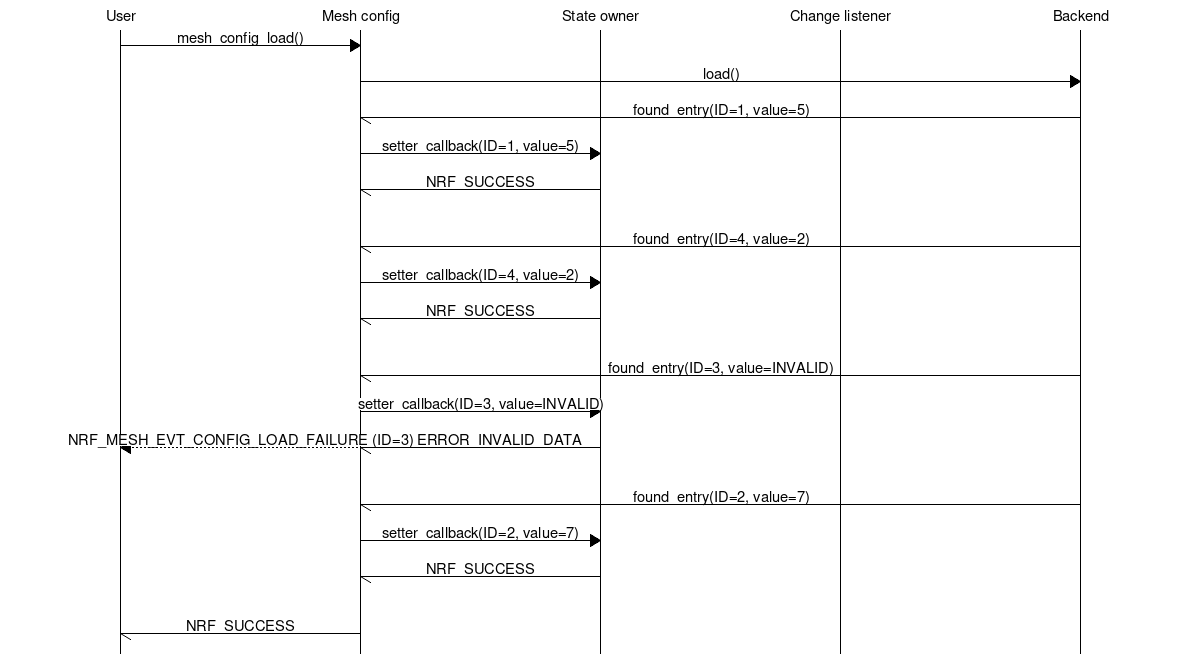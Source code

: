 msc {
    hscale="2.0";
    u [label="User"],
    m [label="Mesh config"],
    s [label="State owner"],
    l [label="Change listener"],
    b [label="Backend"];


    u => m [label="mesh_config_load()"];
    m => b [label="load()"];

    m <- b [label="found_entry(ID=1, value=5)"];
    m => s [label="setter_callback(ID=1, value=5)"];
    m <- s [label="NRF_SUCCESS"];
    |||;

    m <- b [label="found_entry(ID=4, value=2)"];
    m => s [label="setter_callback(ID=4, value=2)"];
    m <- s [label="NRF_SUCCESS"];
    |||;

    m <- b [label="found_entry(ID=3, value=INVALID)"];
    m => s [label="setter_callback(ID=3, value=INVALID)"];
    m <- s [label="NRF_ERROR_INVALID_DATA"],
    u << m [label="NRF_MESH_EVT_CONFIG_LOAD_FAILURE (ID=3)"];
    |||;

    m <- b [label="found_entry(ID=2, value=7)"];
    m => s [label="setter_callback(ID=2, value=7)"];
    m <- s [label="NRF_SUCCESS"];
    |||;

    u <- m [label="NRF_SUCCESS"];
}
